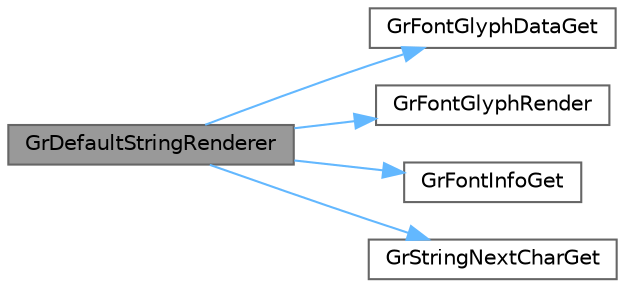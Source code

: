 digraph "GrDefaultStringRenderer"
{
 // LATEX_PDF_SIZE
  bgcolor="transparent";
  edge [fontname=Helvetica,fontsize=10,labelfontname=Helvetica,labelfontsize=10];
  node [fontname=Helvetica,fontsize=10,shape=box,height=0.2,width=0.4];
  rankdir="LR";
  Node1 [id="Node000001",label="GrDefaultStringRenderer",height=0.2,width=0.4,color="gray40", fillcolor="grey60", style="filled", fontcolor="black",tooltip=" "];
  Node1 -> Node2 [id="edge1_Node000001_Node000002",color="steelblue1",style="solid",tooltip=" "];
  Node2 [id="Node000002",label="GrFontGlyphDataGet",height=0.2,width=0.4,color="grey40", fillcolor="white", style="filled",URL="$group__primitives__api.html#ga13583a98bd6c99658510423bd3c55379",tooltip=" "];
  Node1 -> Node3 [id="edge2_Node000001_Node000003",color="steelblue1",style="solid",tooltip=" "];
  Node3 [id="Node000003",label="GrFontGlyphRender",height=0.2,width=0.4,color="grey40", fillcolor="white", style="filled",URL="$group__primitives__api.html#gae4ce6e912ca0d43dcadb197250d9e04a",tooltip=" "];
  Node1 -> Node4 [id="edge3_Node000001_Node000004",color="steelblue1",style="solid",tooltip=" "];
  Node4 [id="Node000004",label="GrFontInfoGet",height=0.2,width=0.4,color="grey40", fillcolor="white", style="filled",URL="$group__primitives__api.html#ga965d52a5c2affc1acdd1b4223864b2b8",tooltip=" "];
  Node1 -> Node5 [id="edge4_Node000001_Node000005",color="steelblue1",style="solid",tooltip=" "];
  Node5 [id="Node000005",label="GrStringNextCharGet",height=0.2,width=0.4,color="grey40", fillcolor="white", style="filled",URL="$group__primitives__api.html#gafa1cbb610878aac84b534dc32d2c3325",tooltip=" "];
}

